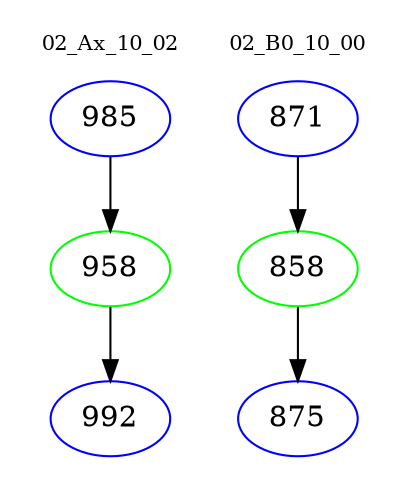 digraph{
subgraph cluster_0 {
color = white
label = "02_Ax_10_02";
fontsize=10;
T0_985 [label="985", color="blue"]
T0_985 -> T0_958 [color="black"]
T0_958 [label="958", color="green"]
T0_958 -> T0_992 [color="black"]
T0_992 [label="992", color="blue"]
}
subgraph cluster_1 {
color = white
label = "02_B0_10_00";
fontsize=10;
T1_871 [label="871", color="blue"]
T1_871 -> T1_858 [color="black"]
T1_858 [label="858", color="green"]
T1_858 -> T1_875 [color="black"]
T1_875 [label="875", color="blue"]
}
}
